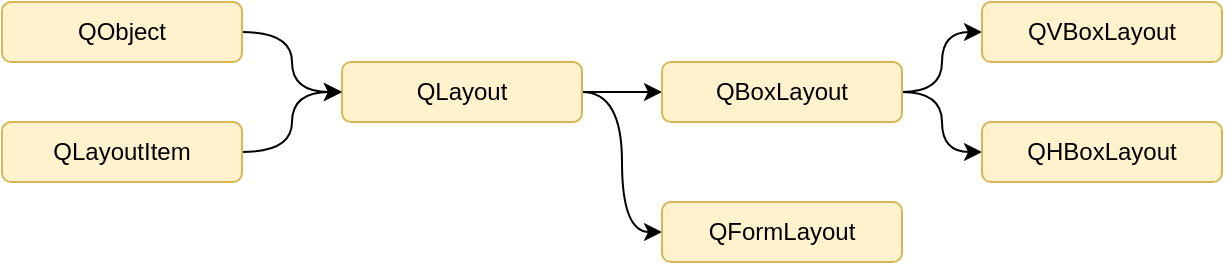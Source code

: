 <mxfile version="14.6.13" type="device" pages="5"><diagram id="-fVDJPJprdNC9yf8Drza" name="ページ1"><mxGraphModel dx="1209" dy="712" grid="1" gridSize="10" guides="1" tooltips="1" connect="1" arrows="1" fold="1" page="1" pageScale="1" pageWidth="827" pageHeight="1169" math="0" shadow="0"><root><mxCell id="0"/><mxCell id="1" parent="0"/><mxCell id="wiscylHOXvvlDYwmFnsP-8" style="edgeStyle=orthogonalEdgeStyle;curved=1;rounded=0;orthogonalLoop=1;jettySize=auto;html=1;exitX=1;exitY=0.5;exitDx=0;exitDy=0;entryX=0;entryY=0.5;entryDx=0;entryDy=0;" parent="1" source="2" target="wiscylHOXvvlDYwmFnsP-4" edge="1"><mxGeometry relative="1" as="geometry"/></mxCell><mxCell id="2" value="QLayoutItem" style="rounded=1;whiteSpace=wrap;html=1;fillColor=#fff2cc;strokeColor=#d6b656;" parent="1" vertex="1"><mxGeometry x="20" y="80" width="120" height="30" as="geometry"/></mxCell><mxCell id="wiscylHOXvvlDYwmFnsP-15" style="edgeStyle=orthogonalEdgeStyle;curved=1;rounded=0;orthogonalLoop=1;jettySize=auto;html=1;exitX=1;exitY=0.5;exitDx=0;exitDy=0;entryX=0;entryY=0.5;entryDx=0;entryDy=0;" parent="1" source="wiscylHOXvvlDYwmFnsP-4" target="wiscylHOXvvlDYwmFnsP-10" edge="1"><mxGeometry relative="1" as="geometry"/></mxCell><mxCell id="wiscylHOXvvlDYwmFnsP-17" style="edgeStyle=orthogonalEdgeStyle;curved=1;rounded=0;orthogonalLoop=1;jettySize=auto;html=1;exitX=1;exitY=0.5;exitDx=0;exitDy=0;entryX=0;entryY=0.5;entryDx=0;entryDy=0;" parent="1" source="wiscylHOXvvlDYwmFnsP-4" target="wiscylHOXvvlDYwmFnsP-16" edge="1"><mxGeometry relative="1" as="geometry"/></mxCell><mxCell id="wiscylHOXvvlDYwmFnsP-4" value="QLayout" style="rounded=1;whiteSpace=wrap;html=1;fillColor=#fff2cc;strokeColor=#d6b656;" parent="1" vertex="1"><mxGeometry x="190" y="50" width="120" height="30" as="geometry"/></mxCell><mxCell id="wiscylHOXvvlDYwmFnsP-9" style="edgeStyle=orthogonalEdgeStyle;curved=1;rounded=0;orthogonalLoop=1;jettySize=auto;html=1;exitX=1;exitY=0.5;exitDx=0;exitDy=0;entryX=0;entryY=0.5;entryDx=0;entryDy=0;" parent="1" source="wiscylHOXvvlDYwmFnsP-5" target="wiscylHOXvvlDYwmFnsP-4" edge="1"><mxGeometry relative="1" as="geometry"/></mxCell><mxCell id="wiscylHOXvvlDYwmFnsP-5" value="QObject" style="rounded=1;whiteSpace=wrap;html=1;fillColor=#fff2cc;strokeColor=#d6b656;" parent="1" vertex="1"><mxGeometry x="20" y="20" width="120" height="30" as="geometry"/></mxCell><mxCell id="wiscylHOXvvlDYwmFnsP-13" style="edgeStyle=orthogonalEdgeStyle;curved=1;rounded=0;orthogonalLoop=1;jettySize=auto;html=1;exitX=1;exitY=0.5;exitDx=0;exitDy=0;entryX=0;entryY=0.5;entryDx=0;entryDy=0;" parent="1" source="wiscylHOXvvlDYwmFnsP-10" target="wiscylHOXvvlDYwmFnsP-11" edge="1"><mxGeometry relative="1" as="geometry"/></mxCell><mxCell id="wiscylHOXvvlDYwmFnsP-14" style="edgeStyle=orthogonalEdgeStyle;curved=1;rounded=0;orthogonalLoop=1;jettySize=auto;html=1;exitX=1;exitY=0.5;exitDx=0;exitDy=0;entryX=0;entryY=0.5;entryDx=0;entryDy=0;" parent="1" source="wiscylHOXvvlDYwmFnsP-10" target="wiscylHOXvvlDYwmFnsP-12" edge="1"><mxGeometry relative="1" as="geometry"/></mxCell><mxCell id="wiscylHOXvvlDYwmFnsP-10" value="QBoxLayout" style="rounded=1;whiteSpace=wrap;html=1;fillColor=#fff2cc;strokeColor=#d6b656;" parent="1" vertex="1"><mxGeometry x="350" y="50" width="120" height="30" as="geometry"/></mxCell><mxCell id="wiscylHOXvvlDYwmFnsP-11" value="QVBoxLayout" style="rounded=1;whiteSpace=wrap;html=1;fillColor=#fff2cc;strokeColor=#d6b656;" parent="1" vertex="1"><mxGeometry x="510" y="20" width="120" height="30" as="geometry"/></mxCell><mxCell id="wiscylHOXvvlDYwmFnsP-12" value="QHBoxLayout" style="rounded=1;whiteSpace=wrap;html=1;fillColor=#fff2cc;strokeColor=#d6b656;" parent="1" vertex="1"><mxGeometry x="510" y="80" width="120" height="30" as="geometry"/></mxCell><mxCell id="wiscylHOXvvlDYwmFnsP-16" value="QFormLayout" style="rounded=1;whiteSpace=wrap;html=1;fillColor=#fff2cc;strokeColor=#d6b656;" parent="1" vertex="1"><mxGeometry x="350" y="120" width="120" height="30" as="geometry"/></mxCell></root></mxGraphModel></diagram><diagram id="fTeRDlwDKU122Oyk-2AP" name="ページ2"><mxGraphModel dx="1209" dy="712" grid="1" gridSize="10" guides="1" tooltips="1" connect="1" arrows="1" fold="1" page="1" pageScale="1" pageWidth="827" pageHeight="1169" math="0" shadow="0"><root><mxCell id="TQyCHjGxvsTzxe3b7KPz-0"/><mxCell id="TQyCHjGxvsTzxe3b7KPz-1" parent="TQyCHjGxvsTzxe3b7KPz-0"/><mxCell id="TQyCHjGxvsTzxe3b7KPz-2" value="" style="rounded=0;whiteSpace=wrap;html=1;" parent="TQyCHjGxvsTzxe3b7KPz-1" vertex="1"><mxGeometry x="20" y="10" width="340" height="260" as="geometry"/></mxCell><mxCell id="TQyCHjGxvsTzxe3b7KPz-3" value="" style="rounded=0;whiteSpace=wrap;html=1;fillColor=#dae8fc;strokeColor=#6c8ebf;" parent="TQyCHjGxvsTzxe3b7KPz-1" vertex="1"><mxGeometry x="20" y="10" width="340" height="20" as="geometry"/></mxCell><mxCell id="TQyCHjGxvsTzxe3b7KPz-4" value="contentsMargins" style="rounded=0;whiteSpace=wrap;html=1;fillColor=#d5e8d4;strokeColor=#82b366;verticalAlign=bottom;" parent="TQyCHjGxvsTzxe3b7KPz-1" vertex="1"><mxGeometry x="20" y="30" width="340" height="240" as="geometry"/></mxCell><mxCell id="TQyCHjGxvsTzxe3b7KPz-5" value="sizeHint( QRect )" style="rounded=0;whiteSpace=wrap;html=1;fillColor=#fff2cc;strokeColor=#d6b656;verticalAlign=bottom;" parent="TQyCHjGxvsTzxe3b7KPz-1" vertex="1"><mxGeometry x="40" y="50" width="300" height="200" as="geometry"/></mxCell><mxCell id="TQyCHjGxvsTzxe3b7KPz-12" value="" style="group" parent="TQyCHjGxvsTzxe3b7KPz-1" vertex="1" connectable="0"><mxGeometry x="50" y="60" width="110" height="50" as="geometry"/></mxCell><mxCell id="TQyCHjGxvsTzxe3b7KPz-11" value="LayoutItem" style="rounded=0;whiteSpace=wrap;html=1;fillColor=#e1d5e7;strokeColor=#9673a6;verticalAlign=bottom;" parent="TQyCHjGxvsTzxe3b7KPz-12" vertex="1"><mxGeometry width="110" height="50" as="geometry"/></mxCell><mxCell id="TQyCHjGxvsTzxe3b7KPz-10" value="Widget" style="rounded=0;whiteSpace=wrap;html=1;fillColor=#f8cecc;strokeColor=#b85450;" parent="TQyCHjGxvsTzxe3b7KPz-12" vertex="1"><mxGeometry x="10" y="10" width="90" height="20" as="geometry"/></mxCell><mxCell id="TQyCHjGxvsTzxe3b7KPz-13" value="" style="group" parent="TQyCHjGxvsTzxe3b7KPz-1" vertex="1" connectable="0"><mxGeometry x="170" y="60" width="110" height="50" as="geometry"/></mxCell><mxCell id="TQyCHjGxvsTzxe3b7KPz-14" value="LayoutItem" style="rounded=0;whiteSpace=wrap;html=1;fillColor=#e1d5e7;strokeColor=#9673a6;verticalAlign=bottom;" parent="TQyCHjGxvsTzxe3b7KPz-13" vertex="1"><mxGeometry width="110" height="50" as="geometry"/></mxCell><mxCell id="TQyCHjGxvsTzxe3b7KPz-15" value="Widget" style="rounded=0;whiteSpace=wrap;html=1;fillColor=#f8cecc;strokeColor=#b85450;" parent="TQyCHjGxvsTzxe3b7KPz-13" vertex="1"><mxGeometry x="10" y="10" width="90" height="20" as="geometry"/></mxCell><mxCell id="TQyCHjGxvsTzxe3b7KPz-16" value="" style="group" parent="TQyCHjGxvsTzxe3b7KPz-1" vertex="1" connectable="0"><mxGeometry x="50" y="125" width="110" height="50" as="geometry"/></mxCell><mxCell id="TQyCHjGxvsTzxe3b7KPz-17" value="LayoutItem" style="rounded=0;whiteSpace=wrap;html=1;fillColor=#e1d5e7;strokeColor=#9673a6;verticalAlign=bottom;" parent="TQyCHjGxvsTzxe3b7KPz-16" vertex="1"><mxGeometry width="110" height="50" as="geometry"/></mxCell><mxCell id="TQyCHjGxvsTzxe3b7KPz-18" value="Widget" style="rounded=0;whiteSpace=wrap;html=1;fillColor=#f8cecc;strokeColor=#b85450;" parent="TQyCHjGxvsTzxe3b7KPz-16" vertex="1"><mxGeometry x="10" y="10" width="90" height="20" as="geometry"/></mxCell><mxCell id="TQyCHjGxvsTzxe3b7KPz-21" value="" style="whiteSpace=wrap;html=1;aspect=fixed;" parent="TQyCHjGxvsTzxe3b7KPz-1" vertex="1"><mxGeometry x="340" y="15" width="10" height="10" as="geometry"/></mxCell></root></mxGraphModel></diagram><diagram id="2MRasoZHzXvLrip8HPZm" name="ページ3"><mxGraphModel dx="691" dy="407" grid="1" gridSize="10" guides="1" tooltips="1" connect="1" arrows="1" fold="1" page="1" pageScale="1" pageWidth="827" pageHeight="1169" math="0" shadow="0"><root><mxCell id="mWCL1ZZnDZZaTscYH07D-0"/><mxCell id="mWCL1ZZnDZZaTscYH07D-1" parent="mWCL1ZZnDZZaTscYH07D-0"/><mxCell id="et8st2xzN2yYdvRZCHq1-0" value="" style="rounded=0;whiteSpace=wrap;html=1;" vertex="1" parent="mWCL1ZZnDZZaTscYH07D-1"><mxGeometry x="20" y="10" width="340" height="260" as="geometry"/></mxCell><mxCell id="et8st2xzN2yYdvRZCHq1-1" value="" style="rounded=0;whiteSpace=wrap;html=1;fillColor=#dae8fc;strokeColor=#6c8ebf;" vertex="1" parent="mWCL1ZZnDZZaTscYH07D-1"><mxGeometry x="20" y="10" width="360" height="20" as="geometry"/></mxCell><mxCell id="et8st2xzN2yYdvRZCHq1-2" value="contentsMargins" style="rounded=0;whiteSpace=wrap;html=1;fillColor=#d5e8d4;strokeColor=#82b366;verticalAlign=bottom;" vertex="1" parent="mWCL1ZZnDZZaTscYH07D-1"><mxGeometry x="20" y="30" width="360" height="240" as="geometry"/></mxCell><mxCell id="et8st2xzN2yYdvRZCHq1-3" value="geometry( QRect )" style="rounded=0;whiteSpace=wrap;html=1;fillColor=#fff2cc;strokeColor=#d6b656;verticalAlign=bottom;" vertex="1" parent="mWCL1ZZnDZZaTscYH07D-1"><mxGeometry x="40" y="50" width="320" height="200" as="geometry"/></mxCell><mxCell id="et8st2xzN2yYdvRZCHq1-13" value="" style="whiteSpace=wrap;html=1;aspect=fixed;" vertex="1" parent="mWCL1ZZnDZZaTscYH07D-1"><mxGeometry x="350" y="15" width="10" height="10" as="geometry"/></mxCell><mxCell id="et8st2xzN2yYdvRZCHq1-14" value="" style="rounded=0;whiteSpace=wrap;html=1;fillColor=#f8cecc;strokeColor=#b85450;" vertex="1" parent="mWCL1ZZnDZZaTscYH07D-1"><mxGeometry x="50" y="62" width="120" height="30" as="geometry"/></mxCell><mxCell id="et8st2xzN2yYdvRZCHq1-22" value="" style="rounded=0;whiteSpace=wrap;html=1;fillColor=#f8cecc;strokeColor=#b85450;" vertex="1" parent="mWCL1ZZnDZZaTscYH07D-1"><mxGeometry x="50" y="112" width="120" height="30" as="geometry"/></mxCell><mxCell id="et8st2xzN2yYdvRZCHq1-23" value="" style="rounded=0;whiteSpace=wrap;html=1;fillColor=#f8cecc;strokeColor=#b85450;" vertex="1" parent="mWCL1ZZnDZZaTscYH07D-1"><mxGeometry x="200" y="62" width="120" height="30" as="geometry"/></mxCell><mxCell id="et8st2xzN2yYdvRZCHq1-24" value="" style="shape=crossbar;whiteSpace=wrap;html=1;rounded=1;" vertex="1" parent="mWCL1ZZnDZZaTscYH07D-1"><mxGeometry x="176" y="73.5" width="14" height="7" as="geometry"/></mxCell><mxCell id="et8st2xzN2yYdvRZCHq1-25" value="" style="shape=crossbar;whiteSpace=wrap;html=1;rounded=1;rotation=90;" vertex="1" parent="mWCL1ZZnDZZaTscYH07D-1"><mxGeometry x="80" y="98.5" width="14" height="7" as="geometry"/></mxCell><mxCell id="et8st2xzN2yYdvRZCHq1-26" value="hSpacing" style="text;html=1;strokeColor=none;fillColor=none;align=center;verticalAlign=middle;whiteSpace=wrap;rounded=0;" vertex="1" parent="mWCL1ZZnDZZaTscYH07D-1"><mxGeometry x="200" y="67" width="53" height="20" as="geometry"/></mxCell><mxCell id="et8st2xzN2yYdvRZCHq1-27" value="vSpacing" style="text;html=1;strokeColor=none;fillColor=none;align=center;verticalAlign=middle;whiteSpace=wrap;rounded=0;" vertex="1" parent="mWCL1ZZnDZZaTscYH07D-1"><mxGeometry x="94" y="92" width="53" height="20" as="geometry"/></mxCell><mxCell id="et8st2xzN2yYdvRZCHq1-28" value="Widget" style="text;html=1;strokeColor=none;fillColor=none;align=center;verticalAlign=middle;whiteSpace=wrap;rounded=0;" vertex="1" parent="mWCL1ZZnDZZaTscYH07D-1"><mxGeometry x="340" y="30" width="40" height="20" as="geometry"/></mxCell><mxCell id="et8st2xzN2yYdvRZCHq1-29" value="Layout" style="text;html=1;strokeColor=none;fillColor=none;align=center;verticalAlign=middle;whiteSpace=wrap;rounded=0;" vertex="1" parent="mWCL1ZZnDZZaTscYH07D-1"><mxGeometry x="320" y="50" width="40" height="20" as="geometry"/></mxCell></root></mxGraphModel></diagram><diagram id="fPjFuOEX2TQnQN2yCy4e" name="ページ4"><mxGraphModel dx="1209" dy="712" grid="1" gridSize="10" guides="1" tooltips="1" connect="1" arrows="1" fold="1" page="1" pageScale="1" pageWidth="827" pageHeight="1169" math="0" shadow="0"><root><mxCell id="Dh5kanU-8ht4KxMGRnVe-0"/><mxCell id="Dh5kanU-8ht4KxMGRnVe-1" parent="Dh5kanU-8ht4KxMGRnVe-0"/><mxCell id="DCPUz3qACJjTUeED5Ck9-0" value="" style="rounded=0;whiteSpace=wrap;html=1;" vertex="1" parent="Dh5kanU-8ht4KxMGRnVe-1"><mxGeometry x="20" y="10" width="340" height="260" as="geometry"/></mxCell><mxCell id="DCPUz3qACJjTUeED5Ck9-1" value="" style="rounded=0;whiteSpace=wrap;html=1;fillColor=#dae8fc;strokeColor=#6c8ebf;" vertex="1" parent="Dh5kanU-8ht4KxMGRnVe-1"><mxGeometry x="20" y="10" width="360" height="20" as="geometry"/></mxCell><mxCell id="DCPUz3qACJjTUeED5Ck9-2" value="contentsMargins" style="rounded=0;whiteSpace=wrap;html=1;fillColor=#d5e8d4;strokeColor=#82b366;verticalAlign=bottom;" vertex="1" parent="Dh5kanU-8ht4KxMGRnVe-1"><mxGeometry x="20" y="30" width="360" height="240" as="geometry"/></mxCell><mxCell id="DCPUz3qACJjTUeED5Ck9-3" value="geometry( QRect )" style="rounded=0;whiteSpace=wrap;html=1;fillColor=#fff2cc;strokeColor=#d6b656;verticalAlign=bottom;" vertex="1" parent="Dh5kanU-8ht4KxMGRnVe-1"><mxGeometry x="40" y="50" width="320" height="200" as="geometry"/></mxCell><mxCell id="DCPUz3qACJjTUeED5Ck9-4" value="" style="whiteSpace=wrap;html=1;aspect=fixed;" vertex="1" parent="Dh5kanU-8ht4KxMGRnVe-1"><mxGeometry x="350" y="15" width="10" height="10" as="geometry"/></mxCell><mxCell id="DCPUz3qACJjTUeED5Ck9-12" value="Widget" style="text;html=1;strokeColor=none;fillColor=none;align=center;verticalAlign=middle;whiteSpace=wrap;rounded=0;" vertex="1" parent="Dh5kanU-8ht4KxMGRnVe-1"><mxGeometry x="340" y="30" width="40" height="20" as="geometry"/></mxCell><mxCell id="DCPUz3qACJjTUeED5Ck9-14" value="" style="ellipse;whiteSpace=wrap;html=1;aspect=fixed;fillColor=#f8cecc;strokeColor=#b85450;" vertex="1" parent="Dh5kanU-8ht4KxMGRnVe-1"><mxGeometry x="52.75" y="60.88" width="6.25" height="6.25" as="geometry"/></mxCell><mxCell id="DCPUz3qACJjTUeED5Ck9-16" value="(rect.x(), rect.y())" style="text;html=1;strokeColor=none;fillColor=none;align=center;verticalAlign=middle;whiteSpace=wrap;rounded=0;" vertex="1" parent="Dh5kanU-8ht4KxMGRnVe-1"><mxGeometry x="59" y="67.13" width="101" height="20" as="geometry"/></mxCell></root></mxGraphModel></diagram><diagram id="02e8PUgBt_-JQRm0Kr4t" name="ページ5"><mxGraphModel dx="834" dy="491" grid="1" gridSize="10" guides="1" tooltips="1" connect="1" arrows="1" fold="1" page="1" pageScale="1" pageWidth="827" pageHeight="1169" math="0" shadow="0"><root><mxCell id="NystpCG7n1t5WgObMoK9-0"/><mxCell id="NystpCG7n1t5WgObMoK9-1" parent="NystpCG7n1t5WgObMoK9-0"/><mxCell id="p0Ksf81yfJGNcDclu1KL-0" value="" style="rounded=0;whiteSpace=wrap;html=1;" vertex="1" parent="NystpCG7n1t5WgObMoK9-1"><mxGeometry x="20" y="10" width="340" height="260" as="geometry"/></mxCell><mxCell id="p0Ksf81yfJGNcDclu1KL-1" value="" style="rounded=0;whiteSpace=wrap;html=1;fillColor=#dae8fc;strokeColor=#6c8ebf;" vertex="1" parent="NystpCG7n1t5WgObMoK9-1"><mxGeometry x="20" y="10" width="360" height="20" as="geometry"/></mxCell><mxCell id="p0Ksf81yfJGNcDclu1KL-2" value="contentsMargins" style="rounded=0;whiteSpace=wrap;html=1;fillColor=#d5e8d4;strokeColor=#82b366;verticalAlign=bottom;" vertex="1" parent="NystpCG7n1t5WgObMoK9-1"><mxGeometry x="20" y="30" width="360" height="240" as="geometry"/></mxCell><mxCell id="p0Ksf81yfJGNcDclu1KL-3" value="geometry( QRect )" style="rounded=0;whiteSpace=wrap;html=1;fillColor=#fff2cc;strokeColor=#d6b656;verticalAlign=bottom;" vertex="1" parent="NystpCG7n1t5WgObMoK9-1"><mxGeometry x="40" y="50" width="320" height="200" as="geometry"/></mxCell><mxCell id="p0Ksf81yfJGNcDclu1KL-4" value="" style="whiteSpace=wrap;html=1;aspect=fixed;" vertex="1" parent="NystpCG7n1t5WgObMoK9-1"><mxGeometry x="350" y="15" width="10" height="10" as="geometry"/></mxCell><mxCell id="p0Ksf81yfJGNcDclu1KL-5" value="Widget" style="text;html=1;strokeColor=none;fillColor=none;align=center;verticalAlign=middle;whiteSpace=wrap;rounded=0;" vertex="1" parent="NystpCG7n1t5WgObMoK9-1"><mxGeometry x="340" y="30" width="40" height="20" as="geometry"/></mxCell><mxCell id="p0Ksf81yfJGNcDclu1KL-8" value="item" style="rounded=0;whiteSpace=wrap;html=1;fillColor=#e1d5e7;strokeColor=#9673a6;" vertex="1" parent="NystpCG7n1t5WgObMoK9-1"><mxGeometry x="53" y="64.13" width="120" height="39" as="geometry"/></mxCell><mxCell id="p0Ksf81yfJGNcDclu1KL-9" value="" style="shape=curlyBracket;whiteSpace=wrap;html=1;rounded=1;flipH=1;rotation=90;" vertex="1" parent="NystpCG7n1t5WgObMoK9-1"><mxGeometry x="102.84" y="54.28" width="20" height="124.69" as="geometry"/></mxCell><mxCell id="p0Ksf81yfJGNcDclu1KL-10" value="item.sizeHint().width()" style="text;html=1;strokeColor=none;fillColor=none;align=center;verticalAlign=middle;whiteSpace=wrap;rounded=0;" vertex="1" parent="NystpCG7n1t5WgObMoK9-1"><mxGeometry x="93" y="130" width="40" height="20" as="geometry"/></mxCell><mxCell id="p0Ksf81yfJGNcDclu1KL-11" value="" style="shape=curlyBracket;whiteSpace=wrap;html=1;rounded=1;flipH=1;rotation=-90;" vertex="1" parent="NystpCG7n1t5WgObMoK9-1"><mxGeometry x="180" y="47.13" width="10" height="20" as="geometry"/></mxCell><mxCell id="p0Ksf81yfJGNcDclu1KL-12" value="self.spacing()" style="text;html=1;strokeColor=none;fillColor=none;align=center;verticalAlign=middle;whiteSpace=wrap;rounded=0;" vertex="1" parent="NystpCG7n1t5WgObMoK9-1"><mxGeometry x="165" y="30" width="40" height="20" as="geometry"/></mxCell><mxCell id="p0Ksf81yfJGNcDclu1KL-14" value="item" style="rounded=0;whiteSpace=wrap;html=1;fillColor=#e1d5e7;strokeColor=#9673a6;" vertex="1" parent="NystpCG7n1t5WgObMoK9-1"><mxGeometry x="196" y="64.13" width="120" height="39" as="geometry"/></mxCell></root></mxGraphModel></diagram></mxfile>